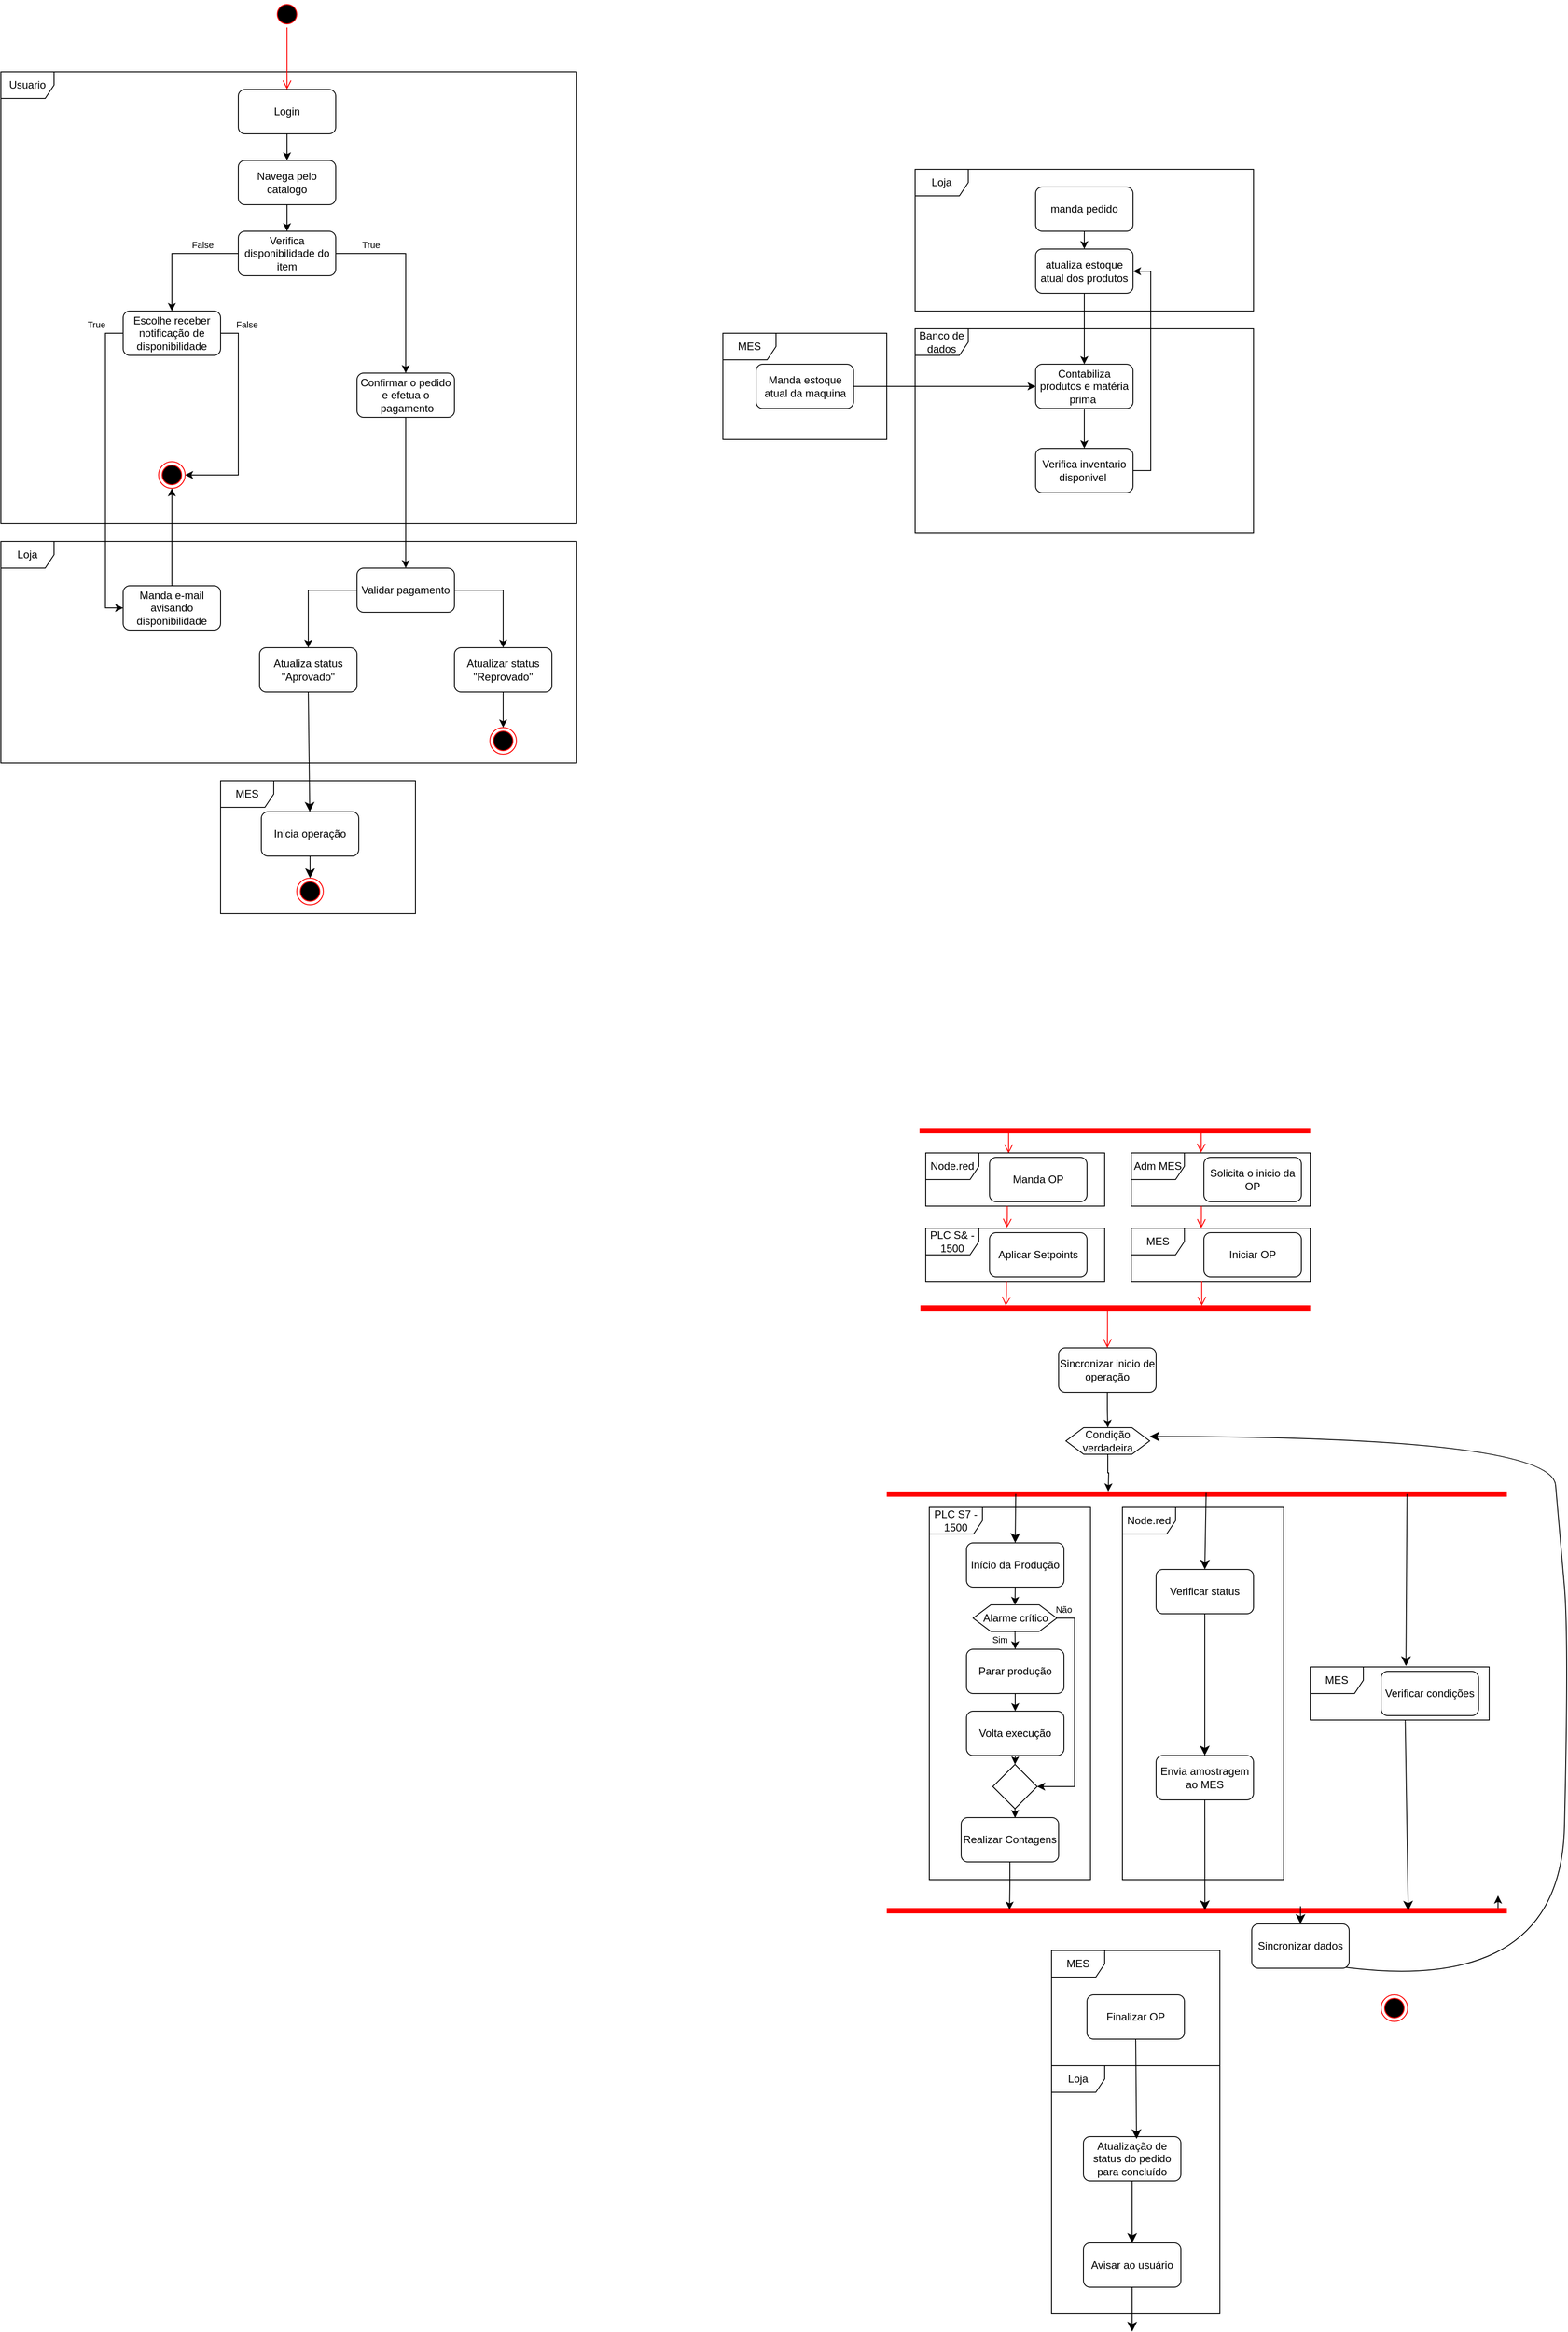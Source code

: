 <mxfile version="28.2.0">
  <diagram id="W6UL7syqf61I57blcPAL" name="Página-1">
    <mxGraphModel dx="2784" dy="1394" grid="1" gridSize="10" guides="1" tooltips="1" connect="1" arrows="1" fold="1" page="1" pageScale="1" pageWidth="827" pageHeight="1169" math="0" shadow="0">
      <root>
        <mxCell id="0" />
        <mxCell id="1" parent="0" />
        <mxCell id="WmCg8ebD5vWWNZr771tL-6" value="Usuario" style="shape=umlFrame;whiteSpace=wrap;html=1;pointerEvents=0;" parent="1" vertex="1">
          <mxGeometry x="10" y="90" width="650" height="510" as="geometry" />
        </mxCell>
        <mxCell id="WmCg8ebD5vWWNZr771tL-32" style="edgeStyle=orthogonalEdgeStyle;rounded=0;orthogonalLoop=1;jettySize=auto;html=1;exitX=0.5;exitY=1;exitDx=0;exitDy=0;entryX=0.5;entryY=0;entryDx=0;entryDy=0;" parent="1" source="WmCg8ebD5vWWNZr771tL-7" target="WmCg8ebD5vWWNZr771tL-8" edge="1">
          <mxGeometry relative="1" as="geometry" />
        </mxCell>
        <mxCell id="WmCg8ebD5vWWNZr771tL-7" value="Login" style="html=1;whiteSpace=wrap;rounded=1;" parent="1" vertex="1">
          <mxGeometry x="278" y="110" width="110" height="50" as="geometry" />
        </mxCell>
        <mxCell id="WmCg8ebD5vWWNZr771tL-33" style="edgeStyle=orthogonalEdgeStyle;rounded=0;orthogonalLoop=1;jettySize=auto;html=1;exitX=0.5;exitY=1;exitDx=0;exitDy=0;entryX=0.5;entryY=0;entryDx=0;entryDy=0;" parent="1" source="WmCg8ebD5vWWNZr771tL-8" target="WmCg8ebD5vWWNZr771tL-9" edge="1">
          <mxGeometry relative="1" as="geometry" />
        </mxCell>
        <mxCell id="WmCg8ebD5vWWNZr771tL-8" value="Navega pelo catalogo" style="html=1;whiteSpace=wrap;rounded=1;" parent="1" vertex="1">
          <mxGeometry x="278" y="190" width="110" height="50" as="geometry" />
        </mxCell>
        <mxCell id="WmCg8ebD5vWWNZr771tL-25" style="edgeStyle=orthogonalEdgeStyle;rounded=0;orthogonalLoop=1;jettySize=auto;html=1;exitX=0;exitY=0.5;exitDx=0;exitDy=0;entryX=0.5;entryY=0;entryDx=0;entryDy=0;" parent="1" source="WmCg8ebD5vWWNZr771tL-9" target="WmCg8ebD5vWWNZr771tL-19" edge="1">
          <mxGeometry relative="1" as="geometry" />
        </mxCell>
        <mxCell id="WmCg8ebD5vWWNZr771tL-27" style="edgeStyle=orthogonalEdgeStyle;rounded=0;orthogonalLoop=1;jettySize=auto;html=1;exitX=1;exitY=0.5;exitDx=0;exitDy=0;entryX=0.5;entryY=0;entryDx=0;entryDy=0;" parent="1" source="WmCg8ebD5vWWNZr771tL-9" target="WmCg8ebD5vWWNZr771tL-18" edge="1">
          <mxGeometry relative="1" as="geometry">
            <mxPoint x="467" y="490" as="targetPoint" />
          </mxGeometry>
        </mxCell>
        <mxCell id="WmCg8ebD5vWWNZr771tL-9" value="Verifica disponibilidade do item" style="html=1;whiteSpace=wrap;rounded=1;" parent="1" vertex="1">
          <mxGeometry x="278" y="270" width="110" height="50" as="geometry" />
        </mxCell>
        <mxCell id="WmCg8ebD5vWWNZr771tL-16" value="True" style="text;html=1;align=center;verticalAlign=middle;whiteSpace=wrap;rounded=0;imageWidth=24;fontSize=10;" parent="1" vertex="1">
          <mxGeometry x="398" y="270" width="60" height="30" as="geometry" />
        </mxCell>
        <mxCell id="WmCg8ebD5vWWNZr771tL-48" style="edgeStyle=orthogonalEdgeStyle;rounded=0;orthogonalLoop=1;jettySize=auto;html=1;exitX=0.5;exitY=1;exitDx=0;exitDy=0;entryX=0.5;entryY=0;entryDx=0;entryDy=0;" parent="1" source="WmCg8ebD5vWWNZr771tL-18" target="WmCg8ebD5vWWNZr771tL-47" edge="1">
          <mxGeometry relative="1" as="geometry" />
        </mxCell>
        <mxCell id="WmCg8ebD5vWWNZr771tL-18" value="&lt;font&gt;Confirmar o pedido e&amp;nbsp;&lt;/font&gt;efetua o&lt;div&gt;&lt;font&gt;&amp;nbsp;pagamento&lt;/font&gt;&lt;/div&gt;" style="html=1;whiteSpace=wrap;rounded=1;" parent="1" vertex="1">
          <mxGeometry x="412" y="430" width="110" height="50" as="geometry" />
        </mxCell>
        <mxCell id="WmCg8ebD5vWWNZr771tL-41" style="edgeStyle=orthogonalEdgeStyle;rounded=0;orthogonalLoop=1;jettySize=auto;html=1;exitX=0;exitY=0.5;exitDx=0;exitDy=0;entryX=0;entryY=0.5;entryDx=0;entryDy=0;" parent="1" source="WmCg8ebD5vWWNZr771tL-19" target="WmCg8ebD5vWWNZr771tL-38" edge="1">
          <mxGeometry relative="1" as="geometry" />
        </mxCell>
        <mxCell id="WmCg8ebD5vWWNZr771tL-46" style="edgeStyle=orthogonalEdgeStyle;rounded=0;orthogonalLoop=1;jettySize=auto;html=1;exitX=1;exitY=0.5;exitDx=0;exitDy=0;entryX=1;entryY=0.5;entryDx=0;entryDy=0;" parent="1" source="WmCg8ebD5vWWNZr771tL-19" target="WmCg8ebD5vWWNZr771tL-34" edge="1">
          <mxGeometry relative="1" as="geometry" />
        </mxCell>
        <mxCell id="WmCg8ebD5vWWNZr771tL-19" value="Escolhe receber notificação de disponibilidade" style="html=1;whiteSpace=wrap;rounded=1;" parent="1" vertex="1">
          <mxGeometry x="148" y="360" width="110" height="50" as="geometry" />
        </mxCell>
        <mxCell id="WmCg8ebD5vWWNZr771tL-21" value="False" style="text;html=1;align=center;verticalAlign=middle;whiteSpace=wrap;rounded=0;imageWidth=24;fontSize=10;" parent="1" vertex="1">
          <mxGeometry x="208" y="270" width="60" height="30" as="geometry" />
        </mxCell>
        <mxCell id="WmCg8ebD5vWWNZr771tL-30" value="Loja" style="shape=umlFrame;whiteSpace=wrap;html=1;pointerEvents=0;" parent="1" vertex="1">
          <mxGeometry x="10" y="620" width="650" height="250" as="geometry" />
        </mxCell>
        <mxCell id="WmCg8ebD5vWWNZr771tL-34" value="" style="ellipse;html=1;shape=endState;fillColor=#000000;strokeColor=#ff0000;" parent="1" vertex="1">
          <mxGeometry x="188" y="530" width="30" height="30" as="geometry" />
        </mxCell>
        <mxCell id="WmCg8ebD5vWWNZr771tL-35" value="&#39;" style="ellipse;html=1;shape=startState;fillColor=#000000;strokeColor=#ff0000;" parent="1" vertex="1">
          <mxGeometry x="318" y="10" width="30" height="30" as="geometry" />
        </mxCell>
        <mxCell id="WmCg8ebD5vWWNZr771tL-36" value="" style="edgeStyle=orthogonalEdgeStyle;html=1;verticalAlign=bottom;endArrow=open;endSize=8;strokeColor=#ff0000;rounded=0;entryX=0.5;entryY=0;entryDx=0;entryDy=0;" parent="1" source="WmCg8ebD5vWWNZr771tL-35" target="WmCg8ebD5vWWNZr771tL-7" edge="1">
          <mxGeometry relative="1" as="geometry">
            <mxPoint x="235" y="440" as="targetPoint" />
          </mxGeometry>
        </mxCell>
        <mxCell id="WmCg8ebD5vWWNZr771tL-42" style="edgeStyle=orthogonalEdgeStyle;rounded=0;orthogonalLoop=1;jettySize=auto;html=1;exitX=0;exitY=0.5;exitDx=0;exitDy=0;entryX=0.5;entryY=1;entryDx=0;entryDy=0;" parent="1" source="WmCg8ebD5vWWNZr771tL-38" target="WmCg8ebD5vWWNZr771tL-34" edge="1">
          <mxGeometry relative="1" as="geometry">
            <Array as="points">
              <mxPoint x="203" y="685" />
            </Array>
          </mxGeometry>
        </mxCell>
        <mxCell id="WmCg8ebD5vWWNZr771tL-38" value="Manda e-mail avisando disponibilidade" style="html=1;whiteSpace=wrap;rounded=1;" parent="1" vertex="1">
          <mxGeometry x="148" y="670" width="110" height="50" as="geometry" />
        </mxCell>
        <mxCell id="WmCg8ebD5vWWNZr771tL-43" value="True" style="text;html=1;align=center;verticalAlign=middle;whiteSpace=wrap;rounded=0;imageWidth=24;fontSize=10;" parent="1" vertex="1">
          <mxGeometry x="88" y="360" width="60" height="30" as="geometry" />
        </mxCell>
        <mxCell id="WmCg8ebD5vWWNZr771tL-44" value="False" style="text;html=1;align=center;verticalAlign=middle;whiteSpace=wrap;rounded=0;imageWidth=24;fontSize=10;" parent="1" vertex="1">
          <mxGeometry x="258" y="360" width="60" height="30" as="geometry" />
        </mxCell>
        <mxCell id="WmCg8ebD5vWWNZr771tL-53" style="edgeStyle=orthogonalEdgeStyle;rounded=0;orthogonalLoop=1;jettySize=auto;html=1;exitX=1;exitY=0.5;exitDx=0;exitDy=0;" parent="1" source="WmCg8ebD5vWWNZr771tL-47" target="WmCg8ebD5vWWNZr771tL-50" edge="1">
          <mxGeometry relative="1" as="geometry" />
        </mxCell>
        <mxCell id="WmCg8ebD5vWWNZr771tL-56" style="edgeStyle=orthogonalEdgeStyle;rounded=0;orthogonalLoop=1;jettySize=auto;html=1;exitX=0;exitY=0.5;exitDx=0;exitDy=0;entryX=0.5;entryY=0;entryDx=0;entryDy=0;" parent="1" source="WmCg8ebD5vWWNZr771tL-47" target="WmCg8ebD5vWWNZr771tL-49" edge="1">
          <mxGeometry relative="1" as="geometry" />
        </mxCell>
        <mxCell id="WmCg8ebD5vWWNZr771tL-47" value="&lt;font&gt;Validar pagamento&lt;/font&gt;" style="html=1;whiteSpace=wrap;rounded=1;" parent="1" vertex="1">
          <mxGeometry x="412" y="650" width="110" height="50" as="geometry" />
        </mxCell>
        <mxCell id="cFjj0RVv-Rp71u-UppBr-29" style="edgeStyle=none;curved=1;rounded=0;orthogonalLoop=1;jettySize=auto;html=1;exitX=0.5;exitY=1;exitDx=0;exitDy=0;fontSize=12;startSize=8;endSize=8;" parent="1" source="WmCg8ebD5vWWNZr771tL-49" target="cFjj0RVv-Rp71u-UppBr-28" edge="1">
          <mxGeometry relative="1" as="geometry" />
        </mxCell>
        <mxCell id="WmCg8ebD5vWWNZr771tL-49" value="&lt;font&gt;Atualiza status &quot;Aprovado&quot;&lt;/font&gt;" style="html=1;whiteSpace=wrap;rounded=1;" parent="1" vertex="1">
          <mxGeometry x="302" y="740" width="110" height="50" as="geometry" />
        </mxCell>
        <mxCell id="WmCg8ebD5vWWNZr771tL-54" style="edgeStyle=orthogonalEdgeStyle;rounded=0;orthogonalLoop=1;jettySize=auto;html=1;exitX=0.5;exitY=1;exitDx=0;exitDy=0;entryX=0.5;entryY=0;entryDx=0;entryDy=0;" parent="1" source="WmCg8ebD5vWWNZr771tL-50" target="WmCg8ebD5vWWNZr771tL-52" edge="1">
          <mxGeometry relative="1" as="geometry">
            <mxPoint x="577" y="830" as="targetPoint" />
          </mxGeometry>
        </mxCell>
        <mxCell id="WmCg8ebD5vWWNZr771tL-50" value="&lt;font&gt;Atualizar status &quot;Reprovado&quot;&lt;/font&gt;" style="html=1;whiteSpace=wrap;rounded=1;" parent="1" vertex="1">
          <mxGeometry x="522" y="740" width="110" height="50" as="geometry" />
        </mxCell>
        <mxCell id="WmCg8ebD5vWWNZr771tL-52" value="" style="ellipse;html=1;shape=endState;fillColor=#000000;strokeColor=#ff0000;" parent="1" vertex="1">
          <mxGeometry x="562" y="830" width="30" height="30" as="geometry" />
        </mxCell>
        <mxCell id="WmCg8ebD5vWWNZr771tL-64" style="edgeStyle=orthogonalEdgeStyle;rounded=0;orthogonalLoop=1;jettySize=auto;html=1;exitX=0.5;exitY=1;exitDx=0;exitDy=0;entryX=0.5;entryY=0;entryDx=0;entryDy=0;" parent="1" source="WmCg8ebD5vWWNZr771tL-57" target="WmCg8ebD5vWWNZr771tL-63" edge="1">
          <mxGeometry relative="1" as="geometry" />
        </mxCell>
        <mxCell id="WmCg8ebD5vWWNZr771tL-57" value="Contabiliza produtos e matéria prima&amp;nbsp;" style="html=1;whiteSpace=wrap;rounded=1;" parent="1" vertex="1">
          <mxGeometry x="1178" y="420" width="110" height="50" as="geometry" />
        </mxCell>
        <mxCell id="WmCg8ebD5vWWNZr771tL-59" value="MES" style="shape=umlFrame;whiteSpace=wrap;html=1;pointerEvents=0;" parent="1" vertex="1">
          <mxGeometry x="1196" y="2210" width="190" height="130" as="geometry" />
        </mxCell>
        <mxCell id="WmCg8ebD5vWWNZr771tL-62" value="Banco de dados" style="shape=umlFrame;whiteSpace=wrap;html=1;pointerEvents=0;" parent="1" vertex="1">
          <mxGeometry x="1042" y="380" width="382" height="230" as="geometry" />
        </mxCell>
        <mxCell id="WmCg8ebD5vWWNZr771tL-63" value="&lt;font&gt;Verifica inventario disponivel&amp;nbsp;&lt;/font&gt;" style="html=1;whiteSpace=wrap;rounded=1;" parent="1" vertex="1">
          <mxGeometry x="1178" y="515" width="110" height="50" as="geometry" />
        </mxCell>
        <mxCell id="WmCg8ebD5vWWNZr771tL-65" value="" style="shape=line;html=1;strokeWidth=6;strokeColor=#ff0000;" parent="1" vertex="1">
          <mxGeometry x="1047" y="1280" width="441" height="10" as="geometry" />
        </mxCell>
        <mxCell id="WmCg8ebD5vWWNZr771tL-66" value="" style="edgeStyle=orthogonalEdgeStyle;html=1;verticalAlign=bottom;endArrow=open;endSize=8;strokeColor=#ff0000;rounded=0;entryX=0.463;entryY=0.009;entryDx=0;entryDy=0;entryPerimeter=0;exitX=0.228;exitY=0.717;exitDx=0;exitDy=0;exitPerimeter=0;" parent="1" source="WmCg8ebD5vWWNZr771tL-65" target="WmCg8ebD5vWWNZr771tL-71" edge="1">
          <mxGeometry relative="1" as="geometry">
            <mxPoint x="1020" y="1360" as="targetPoint" />
          </mxGeometry>
        </mxCell>
        <mxCell id="WmCg8ebD5vWWNZr771tL-67" value="" style="shape=line;html=1;strokeWidth=6;strokeColor=#ff0000;" parent="1" vertex="1">
          <mxGeometry x="1048" y="1480" width="440" height="10" as="geometry" />
        </mxCell>
        <mxCell id="WmCg8ebD5vWWNZr771tL-71" value="Node.red" style="shape=umlFrame;whiteSpace=wrap;html=1;pointerEvents=0;" parent="1" vertex="1">
          <mxGeometry x="1054" y="1310" width="202" height="60" as="geometry" />
        </mxCell>
        <mxCell id="WmCg8ebD5vWWNZr771tL-72" value="&lt;font&gt;Manda OP&lt;/font&gt;" style="html=1;whiteSpace=wrap;rounded=1;" parent="1" vertex="1">
          <mxGeometry x="1126" y="1315" width="110" height="50" as="geometry" />
        </mxCell>
        <mxCell id="WmCg8ebD5vWWNZr771tL-74" value="Adm MES" style="shape=umlFrame;whiteSpace=wrap;html=1;pointerEvents=0;" parent="1" vertex="1">
          <mxGeometry x="1286" y="1310" width="202" height="60" as="geometry" />
        </mxCell>
        <mxCell id="WmCg8ebD5vWWNZr771tL-75" value="&lt;font&gt;Solicita o inicio da OP&lt;/font&gt;" style="html=1;whiteSpace=wrap;rounded=1;" parent="1" vertex="1">
          <mxGeometry x="1368" y="1315" width="110" height="50" as="geometry" />
        </mxCell>
        <mxCell id="WmCg8ebD5vWWNZr771tL-76" value="PLC S&amp;amp; - 1500" style="shape=umlFrame;whiteSpace=wrap;html=1;pointerEvents=0;" parent="1" vertex="1">
          <mxGeometry x="1054" y="1395" width="202" height="60" as="geometry" />
        </mxCell>
        <mxCell id="WmCg8ebD5vWWNZr771tL-77" value="&lt;font&gt;Aplicar Setpoints&lt;/font&gt;" style="html=1;whiteSpace=wrap;rounded=1;" parent="1" vertex="1">
          <mxGeometry x="1126" y="1400" width="110" height="50" as="geometry" />
        </mxCell>
        <mxCell id="WmCg8ebD5vWWNZr771tL-78" value="MES" style="shape=umlFrame;whiteSpace=wrap;html=1;pointerEvents=0;" parent="1" vertex="1">
          <mxGeometry x="1286" y="1395" width="202" height="60" as="geometry" />
        </mxCell>
        <mxCell id="WmCg8ebD5vWWNZr771tL-79" value="&lt;font&gt;Iniciar OP&lt;/font&gt;" style="html=1;whiteSpace=wrap;rounded=1;" parent="1" vertex="1">
          <mxGeometry x="1368" y="1400" width="110" height="50" as="geometry" />
        </mxCell>
        <mxCell id="WmCg8ebD5vWWNZr771tL-80" value="" style="edgeStyle=orthogonalEdgeStyle;html=1;verticalAlign=bottom;endArrow=open;endSize=8;strokeColor=#ff0000;rounded=0;exitX=0.721;exitY=0.547;exitDx=0;exitDy=0;exitPerimeter=0;entryX=0.39;entryY=-0.004;entryDx=0;entryDy=0;entryPerimeter=0;" parent="1" source="WmCg8ebD5vWWNZr771tL-65" target="WmCg8ebD5vWWNZr771tL-74" edge="1">
          <mxGeometry relative="1" as="geometry">
            <mxPoint x="1365" y="1310" as="targetPoint" />
            <mxPoint x="1330" y="1320" as="sourcePoint" />
          </mxGeometry>
        </mxCell>
        <mxCell id="WmCg8ebD5vWWNZr771tL-88" style="edgeStyle=orthogonalEdgeStyle;rounded=0;orthogonalLoop=1;jettySize=auto;html=1;exitX=0.5;exitY=1;exitDx=0;exitDy=0;" parent="1" source="WmCg8ebD5vWWNZr771tL-82" target="WmCg8ebD5vWWNZr771tL-85" edge="1">
          <mxGeometry relative="1" as="geometry" />
        </mxCell>
        <mxCell id="WmCg8ebD5vWWNZr771tL-82" value="Sincronizar inicio de operação" style="html=1;whiteSpace=wrap;rounded=1;" parent="1" vertex="1">
          <mxGeometry x="1204" y="1530" width="110" height="50" as="geometry" />
        </mxCell>
        <mxCell id="WmCg8ebD5vWWNZr771tL-85" value="Condição verdadeira" style="shape=hexagon;perimeter=hexagonPerimeter2;whiteSpace=wrap;html=1;fixedSize=1;rounded=0;" parent="1" vertex="1">
          <mxGeometry x="1212.25" y="1620" width="94.5" height="30" as="geometry" />
        </mxCell>
        <mxCell id="WmCg8ebD5vWWNZr771tL-87" value="" style="edgeStyle=orthogonalEdgeStyle;html=1;verticalAlign=bottom;endArrow=open;endSize=8;strokeColor=#ff0000;rounded=0;exitX=0.48;exitY=0.384;exitDx=0;exitDy=0;exitPerimeter=0;entryX=0.5;entryY=0;entryDx=0;entryDy=0;" parent="1" source="WmCg8ebD5vWWNZr771tL-67" target="WmCg8ebD5vWWNZr771tL-82" edge="1">
          <mxGeometry relative="1" as="geometry">
            <mxPoint x="1360" y="1476" as="targetPoint" />
            <mxPoint x="1360" y="1450" as="sourcePoint" />
          </mxGeometry>
        </mxCell>
        <mxCell id="WmCg8ebD5vWWNZr771tL-90" value="" style="shape=line;html=1;strokeWidth=6;strokeColor=#ff0000;" parent="1" vertex="1">
          <mxGeometry x="1010" y="1690" width="700" height="10" as="geometry" />
        </mxCell>
        <mxCell id="WmCg8ebD5vWWNZr771tL-121" style="edgeStyle=orthogonalEdgeStyle;rounded=0;orthogonalLoop=1;jettySize=auto;html=1;exitX=1;exitY=0.5;exitDx=0;exitDy=0;exitPerimeter=0;" parent="1" source="WmCg8ebD5vWWNZr771tL-91" edge="1">
          <mxGeometry relative="1" as="geometry">
            <mxPoint x="1700" y="2148" as="targetPoint" />
          </mxGeometry>
        </mxCell>
        <mxCell id="WmCg8ebD5vWWNZr771tL-91" value="" style="shape=line;html=1;strokeWidth=6;strokeColor=#ff0000;" parent="1" vertex="1">
          <mxGeometry x="1010" y="2160" width="700" height="10" as="geometry" />
        </mxCell>
        <mxCell id="WmCg8ebD5vWWNZr771tL-93" value="" style="edgeStyle=orthogonalEdgeStyle;html=1;verticalAlign=bottom;endArrow=open;endSize=8;strokeColor=#ff0000;rounded=0;exitX=0.456;exitY=0.999;exitDx=0;exitDy=0;exitPerimeter=0;entryX=0.454;entryY=-0.008;entryDx=0;entryDy=0;entryPerimeter=0;" parent="1" source="WmCg8ebD5vWWNZr771tL-71" target="WmCg8ebD5vWWNZr771tL-76" edge="1">
          <mxGeometry relative="1" as="geometry">
            <mxPoint x="1146" y="1390" as="targetPoint" />
            <mxPoint x="1140" y="1380" as="sourcePoint" />
          </mxGeometry>
        </mxCell>
        <mxCell id="WmCg8ebD5vWWNZr771tL-94" value="" style="edgeStyle=orthogonalEdgeStyle;html=1;verticalAlign=bottom;endArrow=open;endSize=8;strokeColor=#ff0000;rounded=0;entryX=0.219;entryY=0.256;entryDx=0;entryDy=0;entryPerimeter=0;exitX=0.451;exitY=0.997;exitDx=0;exitDy=0;exitPerimeter=0;" parent="1" source="WmCg8ebD5vWWNZr771tL-76" target="WmCg8ebD5vWWNZr771tL-67" edge="1">
          <mxGeometry relative="1" as="geometry">
            <mxPoint x="1130" y="1484" as="targetPoint" />
            <mxPoint x="1130" y="1460" as="sourcePoint" />
            <Array as="points">
              <mxPoint x="1145" y="1470" />
              <mxPoint x="1144" y="1470" />
            </Array>
          </mxGeometry>
        </mxCell>
        <mxCell id="WmCg8ebD5vWWNZr771tL-95" value="" style="edgeStyle=orthogonalEdgeStyle;html=1;verticalAlign=bottom;endArrow=open;endSize=8;strokeColor=#ff0000;rounded=0;exitX=0.392;exitY=1.001;exitDx=0;exitDy=0;exitPerimeter=0;entryX=0.391;entryY=-0.001;entryDx=0;entryDy=0;entryPerimeter=0;" parent="1" source="WmCg8ebD5vWWNZr771tL-74" target="WmCg8ebD5vWWNZr771tL-78" edge="1">
          <mxGeometry relative="1" as="geometry">
            <mxPoint x="1365" y="1390" as="targetPoint" />
            <mxPoint x="1360" y="1380" as="sourcePoint" />
          </mxGeometry>
        </mxCell>
        <mxCell id="WmCg8ebD5vWWNZr771tL-97" value="" style="edgeStyle=orthogonalEdgeStyle;html=1;verticalAlign=bottom;endArrow=open;endSize=8;strokeColor=#ff0000;rounded=0;exitX=0.394;exitY=0.989;exitDx=0;exitDy=0;exitPerimeter=0;entryX=0.722;entryY=0.245;entryDx=0;entryDy=0;entryPerimeter=0;" parent="1" source="WmCg8ebD5vWWNZr771tL-78" target="WmCg8ebD5vWWNZr771tL-67" edge="1">
          <mxGeometry relative="1" as="geometry">
            <mxPoint x="1360" y="1484" as="targetPoint" />
            <mxPoint x="1360" y="1460" as="sourcePoint" />
          </mxGeometry>
        </mxCell>
        <mxCell id="WmCg8ebD5vWWNZr771tL-98" style="edgeStyle=orthogonalEdgeStyle;rounded=0;orthogonalLoop=1;jettySize=auto;html=1;exitX=0.5;exitY=1;exitDx=0;exitDy=0;" parent="1" source="WmCg8ebD5vWWNZr771tL-85" edge="1">
          <mxGeometry relative="1" as="geometry">
            <mxPoint x="1260" y="1692" as="targetPoint" />
          </mxGeometry>
        </mxCell>
        <mxCell id="WmCg8ebD5vWWNZr771tL-100" value="PLC S7 - 1500" style="shape=umlFrame;whiteSpace=wrap;html=1;pointerEvents=0;" parent="1" vertex="1">
          <mxGeometry x="1058" y="1710" width="182" height="420" as="geometry" />
        </mxCell>
        <mxCell id="WmCg8ebD5vWWNZr771tL-113" style="edgeStyle=orthogonalEdgeStyle;rounded=0;orthogonalLoop=1;jettySize=auto;html=1;exitX=0.5;exitY=1;exitDx=0;exitDy=0;entryX=0.5;entryY=0;entryDx=0;entryDy=0;" parent="1" source="WmCg8ebD5vWWNZr771tL-101" target="WmCg8ebD5vWWNZr771tL-102" edge="1">
          <mxGeometry relative="1" as="geometry" />
        </mxCell>
        <mxCell id="WmCg8ebD5vWWNZr771tL-101" value="Início da Produção" style="html=1;whiteSpace=wrap;rounded=1;" parent="1" vertex="1">
          <mxGeometry x="1100" y="1750" width="110" height="50" as="geometry" />
        </mxCell>
        <mxCell id="WmCg8ebD5vWWNZr771tL-108" style="edgeStyle=orthogonalEdgeStyle;rounded=0;orthogonalLoop=1;jettySize=auto;html=1;exitX=1;exitY=0.5;exitDx=0;exitDy=0;entryX=1;entryY=0.5;entryDx=0;entryDy=0;" parent="1" source="WmCg8ebD5vWWNZr771tL-102" target="WmCg8ebD5vWWNZr771tL-106" edge="1">
          <mxGeometry relative="1" as="geometry" />
        </mxCell>
        <mxCell id="WmCg8ebD5vWWNZr771tL-112" style="edgeStyle=orthogonalEdgeStyle;rounded=0;orthogonalLoop=1;jettySize=auto;html=1;exitX=0.5;exitY=1;exitDx=0;exitDy=0;entryX=0.5;entryY=0;entryDx=0;entryDy=0;" parent="1" source="WmCg8ebD5vWWNZr771tL-102" target="WmCg8ebD5vWWNZr771tL-103" edge="1">
          <mxGeometry relative="1" as="geometry" />
        </mxCell>
        <mxCell id="WmCg8ebD5vWWNZr771tL-102" value="Alarme crítico" style="shape=hexagon;perimeter=hexagonPerimeter2;whiteSpace=wrap;html=1;fixedSize=1;rounded=0;" parent="1" vertex="1">
          <mxGeometry x="1107.5" y="1820" width="94.5" height="30" as="geometry" />
        </mxCell>
        <mxCell id="WmCg8ebD5vWWNZr771tL-111" style="edgeStyle=orthogonalEdgeStyle;rounded=0;orthogonalLoop=1;jettySize=auto;html=1;exitX=0.5;exitY=1;exitDx=0;exitDy=0;entryX=0.5;entryY=0;entryDx=0;entryDy=0;" parent="1" source="WmCg8ebD5vWWNZr771tL-103" target="WmCg8ebD5vWWNZr771tL-104" edge="1">
          <mxGeometry relative="1" as="geometry" />
        </mxCell>
        <mxCell id="WmCg8ebD5vWWNZr771tL-103" value="Parar produção" style="html=1;whiteSpace=wrap;rounded=1;" parent="1" vertex="1">
          <mxGeometry x="1100" y="1870" width="110" height="50" as="geometry" />
        </mxCell>
        <mxCell id="WmCg8ebD5vWWNZr771tL-109" style="edgeStyle=orthogonalEdgeStyle;rounded=0;orthogonalLoop=1;jettySize=auto;html=1;exitX=0.5;exitY=1;exitDx=0;exitDy=0;entryX=0.5;entryY=0;entryDx=0;entryDy=0;" parent="1" source="WmCg8ebD5vWWNZr771tL-104" target="WmCg8ebD5vWWNZr771tL-106" edge="1">
          <mxGeometry relative="1" as="geometry" />
        </mxCell>
        <mxCell id="WmCg8ebD5vWWNZr771tL-104" value="&lt;font&gt;Volta execução&lt;/font&gt;" style="html=1;whiteSpace=wrap;rounded=1;" parent="1" vertex="1">
          <mxGeometry x="1100" y="1940" width="110" height="50" as="geometry" />
        </mxCell>
        <mxCell id="WmCg8ebD5vWWNZr771tL-106" value="" style="rhombus;whiteSpace=wrap;html=1;" parent="1" vertex="1">
          <mxGeometry x="1129.75" y="2000" width="50" height="50" as="geometry" />
        </mxCell>
        <mxCell id="WmCg8ebD5vWWNZr771tL-107" value="&lt;font&gt;Realizar Contagens&lt;/font&gt;" style="html=1;whiteSpace=wrap;rounded=1;" parent="1" vertex="1">
          <mxGeometry x="1094" y="2060" width="110" height="50" as="geometry" />
        </mxCell>
        <mxCell id="WmCg8ebD5vWWNZr771tL-110" style="edgeStyle=orthogonalEdgeStyle;rounded=0;orthogonalLoop=1;jettySize=auto;html=1;exitX=0.5;exitY=1;exitDx=0;exitDy=0;entryX=0.553;entryY=0.007;entryDx=0;entryDy=0;entryPerimeter=0;" parent="1" source="WmCg8ebD5vWWNZr771tL-106" target="WmCg8ebD5vWWNZr771tL-107" edge="1">
          <mxGeometry relative="1" as="geometry" />
        </mxCell>
        <mxCell id="WmCg8ebD5vWWNZr771tL-114" value="Não" style="text;html=1;align=center;verticalAlign=middle;whiteSpace=wrap;rounded=0;imageWidth=24;fontSize=10;" parent="1" vertex="1">
          <mxGeometry x="1179.75" y="1810" width="60" height="30" as="geometry" />
        </mxCell>
        <mxCell id="WmCg8ebD5vWWNZr771tL-115" value="Sim" style="text;html=1;align=center;verticalAlign=middle;whiteSpace=wrap;rounded=0;imageWidth=24;fontSize=10;" parent="1" vertex="1">
          <mxGeometry x="1107.5" y="1844" width="60" height="30" as="geometry" />
        </mxCell>
        <mxCell id="WmCg8ebD5vWWNZr771tL-116" style="edgeStyle=orthogonalEdgeStyle;rounded=0;orthogonalLoop=1;jettySize=auto;html=1;exitX=0.5;exitY=1;exitDx=0;exitDy=0;entryX=0.198;entryY=0.386;entryDx=0;entryDy=0;entryPerimeter=0;" parent="1" source="WmCg8ebD5vWWNZr771tL-107" target="WmCg8ebD5vWWNZr771tL-91" edge="1">
          <mxGeometry relative="1" as="geometry" />
        </mxCell>
        <mxCell id="WmCg8ebD5vWWNZr771tL-118" value="MES" style="shape=umlFrame;whiteSpace=wrap;html=1;pointerEvents=0;" parent="1" vertex="1">
          <mxGeometry x="1488" y="1890" width="202" height="60" as="geometry" />
        </mxCell>
        <mxCell id="WmCg8ebD5vWWNZr771tL-119" value="Verificar condições" style="html=1;whiteSpace=wrap;rounded=1;" parent="1" vertex="1">
          <mxGeometry x="1568" y="1895" width="110" height="50" as="geometry" />
        </mxCell>
        <mxCell id="WmCg8ebD5vWWNZr771tL-120" value="Node.red" style="shape=umlFrame;whiteSpace=wrap;html=1;pointerEvents=0;" parent="1" vertex="1">
          <mxGeometry x="1276" y="1710" width="182" height="420" as="geometry" />
        </mxCell>
        <mxCell id="cFjj0RVv-Rp71u-UppBr-7" style="edgeStyle=none;curved=1;rounded=0;orthogonalLoop=1;jettySize=auto;html=1;exitX=0.5;exitY=1;exitDx=0;exitDy=0;fontSize=12;startSize=8;endSize=8;" parent="1" source="WmCg8ebD5vWWNZr771tL-122" target="WmCg8ebD5vWWNZr771tL-123" edge="1">
          <mxGeometry relative="1" as="geometry" />
        </mxCell>
        <mxCell id="WmCg8ebD5vWWNZr771tL-122" value="Verificar status" style="html=1;whiteSpace=wrap;rounded=1;" parent="1" vertex="1">
          <mxGeometry x="1314" y="1780" width="110" height="50" as="geometry" />
        </mxCell>
        <mxCell id="WmCg8ebD5vWWNZr771tL-123" value="Envia amostragem ao MES" style="html=1;whiteSpace=wrap;rounded=1;" parent="1" vertex="1">
          <mxGeometry x="1314" y="1990" width="110" height="50" as="geometry" />
        </mxCell>
        <mxCell id="cFjj0RVv-Rp71u-UppBr-4" style="edgeStyle=none;curved=1;rounded=0;orthogonalLoop=1;jettySize=auto;html=1;entryX=0.535;entryY=-0.017;entryDx=0;entryDy=0;entryPerimeter=0;fontSize=12;startSize=8;endSize=8;exitX=0.839;exitY=0.5;exitDx=0;exitDy=0;exitPerimeter=0;" parent="1" source="WmCg8ebD5vWWNZr771tL-90" target="WmCg8ebD5vWWNZr771tL-118" edge="1">
          <mxGeometry relative="1" as="geometry">
            <mxPoint x="1592" y="1696" as="sourcePoint" />
          </mxGeometry>
        </mxCell>
        <mxCell id="cFjj0RVv-Rp71u-UppBr-5" style="edgeStyle=none;curved=1;rounded=0;orthogonalLoop=1;jettySize=auto;html=1;entryX=0.5;entryY=0;entryDx=0;entryDy=0;fontSize=12;startSize=8;endSize=8;exitX=0.208;exitY=0.486;exitDx=0;exitDy=0;exitPerimeter=0;" parent="1" source="WmCg8ebD5vWWNZr771tL-90" target="WmCg8ebD5vWWNZr771tL-101" edge="1">
          <mxGeometry relative="1" as="geometry">
            <mxPoint x="1151" y="1695" as="sourcePoint" />
          </mxGeometry>
        </mxCell>
        <mxCell id="cFjj0RVv-Rp71u-UppBr-6" style="edgeStyle=none;curved=1;rounded=0;orthogonalLoop=1;jettySize=auto;html=1;exitX=0.515;exitY=0.38;exitDx=0;exitDy=0;exitPerimeter=0;fontSize=12;startSize=8;endSize=8;entryX=0.5;entryY=0;entryDx=0;entryDy=0;" parent="1" source="WmCg8ebD5vWWNZr771tL-90" target="WmCg8ebD5vWWNZr771tL-122" edge="1">
          <mxGeometry relative="1" as="geometry" />
        </mxCell>
        <mxCell id="cFjj0RVv-Rp71u-UppBr-8" style="edgeStyle=none;curved=1;rounded=0;orthogonalLoop=1;jettySize=auto;html=1;exitX=0.5;exitY=1;exitDx=0;exitDy=0;entryX=0.513;entryY=0.443;entryDx=0;entryDy=0;entryPerimeter=0;fontSize=12;startSize=8;endSize=8;" parent="1" source="WmCg8ebD5vWWNZr771tL-123" target="WmCg8ebD5vWWNZr771tL-91" edge="1">
          <mxGeometry relative="1" as="geometry" />
        </mxCell>
        <mxCell id="cFjj0RVv-Rp71u-UppBr-9" style="edgeStyle=none;curved=1;rounded=0;orthogonalLoop=1;jettySize=auto;html=1;exitX=0.531;exitY=0.995;exitDx=0;exitDy=0;exitPerimeter=0;entryX=0.841;entryY=0.5;entryDx=0;entryDy=0;entryPerimeter=0;fontSize=12;startSize=8;endSize=8;" parent="1" source="WmCg8ebD5vWWNZr771tL-118" target="WmCg8ebD5vWWNZr771tL-91" edge="1">
          <mxGeometry relative="1" as="geometry" />
        </mxCell>
        <mxCell id="cFjj0RVv-Rp71u-UppBr-11" style="edgeStyle=none;curved=1;rounded=0;orthogonalLoop=1;jettySize=auto;html=1;fontSize=12;startSize=8;endSize=8;" parent="1" target="cFjj0RVv-Rp71u-UppBr-10" edge="1">
          <mxGeometry relative="1" as="geometry">
            <mxPoint x="1477" y="2130" as="targetPoint" />
            <mxPoint x="1477" y="2160" as="sourcePoint" />
          </mxGeometry>
        </mxCell>
        <mxCell id="cFjj0RVv-Rp71u-UppBr-13" style="edgeStyle=none;curved=1;rounded=0;orthogonalLoop=1;jettySize=auto;html=1;exitX=0.5;exitY=1;exitDx=0;exitDy=0;fontSize=12;startSize=8;endSize=8;" parent="1" edge="1">
          <mxGeometry relative="1" as="geometry">
            <mxPoint x="1306.75" y="1630" as="targetPoint" />
            <mxPoint x="1473.75" y="2220" as="sourcePoint" />
            <Array as="points">
              <mxPoint x="1770" y="2280" />
              <mxPoint x="1780" y="1860" />
              <mxPoint x="1770" y="1740" />
              <mxPoint x="1760" y="1630" />
            </Array>
          </mxGeometry>
        </mxCell>
        <mxCell id="cFjj0RVv-Rp71u-UppBr-10" value="Sincronizar dados" style="html=1;whiteSpace=wrap;rounded=1;" parent="1" vertex="1">
          <mxGeometry x="1422" y="2180" width="110" height="50" as="geometry" />
        </mxCell>
        <mxCell id="cFjj0RVv-Rp71u-UppBr-14" value="Finalizar OP" style="html=1;whiteSpace=wrap;rounded=1;" parent="1" vertex="1">
          <mxGeometry x="1236" y="2260" width="110" height="50" as="geometry" />
        </mxCell>
        <mxCell id="cFjj0RVv-Rp71u-UppBr-16" value="Loja" style="shape=umlFrame;whiteSpace=wrap;html=1;pointerEvents=0;" parent="1" vertex="1">
          <mxGeometry x="1196" y="2340" width="190" height="280" as="geometry" />
        </mxCell>
        <mxCell id="cFjj0RVv-Rp71u-UppBr-20" style="edgeStyle=none;curved=1;rounded=0;orthogonalLoop=1;jettySize=auto;html=1;exitX=0.5;exitY=1;exitDx=0;exitDy=0;entryX=0.5;entryY=0;entryDx=0;entryDy=0;fontSize=12;startSize=8;endSize=8;" parent="1" source="cFjj0RVv-Rp71u-UppBr-17" target="cFjj0RVv-Rp71u-UppBr-18" edge="1">
          <mxGeometry relative="1" as="geometry" />
        </mxCell>
        <mxCell id="cFjj0RVv-Rp71u-UppBr-17" value="Atualização de status do pedido para concluído" style="html=1;whiteSpace=wrap;rounded=1;" parent="1" vertex="1">
          <mxGeometry x="1232" y="2420" width="110" height="50" as="geometry" />
        </mxCell>
        <mxCell id="cFjj0RVv-Rp71u-UppBr-24" style="edgeStyle=none;curved=1;rounded=0;orthogonalLoop=1;jettySize=auto;html=1;exitX=0.5;exitY=1;exitDx=0;exitDy=0;entryX=0;entryY=0.5;entryDx=0;entryDy=0;fontSize=12;startSize=8;endSize=8;" parent="1" source="cFjj0RVv-Rp71u-UppBr-18" edge="1">
          <mxGeometry relative="1" as="geometry">
            <mxPoint x="1287" y="2640" as="targetPoint" />
          </mxGeometry>
        </mxCell>
        <mxCell id="cFjj0RVv-Rp71u-UppBr-18" value="Avisar ao usuário" style="html=1;whiteSpace=wrap;rounded=1;" parent="1" vertex="1">
          <mxGeometry x="1232" y="2540" width="110" height="50" as="geometry" />
        </mxCell>
        <mxCell id="cFjj0RVv-Rp71u-UppBr-21" value="" style="ellipse;html=1;shape=endState;fillColor=#000000;strokeColor=#ff0000;direction=south;" parent="1" vertex="1">
          <mxGeometry x="1568" y="2260" width="30" height="30" as="geometry" />
        </mxCell>
        <mxCell id="cFjj0RVv-Rp71u-UppBr-25" style="edgeStyle=none;curved=1;rounded=0;orthogonalLoop=1;jettySize=auto;html=1;exitX=0.5;exitY=1;exitDx=0;exitDy=0;fontSize=12;startSize=8;endSize=8;entryX=0.545;entryY=0.053;entryDx=0;entryDy=0;entryPerimeter=0;" parent="1" source="cFjj0RVv-Rp71u-UppBr-14" target="cFjj0RVv-Rp71u-UppBr-17" edge="1">
          <mxGeometry relative="1" as="geometry">
            <mxPoint x="1287" y="2420" as="targetPoint" />
          </mxGeometry>
        </mxCell>
        <mxCell id="cFjj0RVv-Rp71u-UppBr-27" value="MES" style="shape=umlFrame;whiteSpace=wrap;html=1;pointerEvents=0;" parent="1" vertex="1">
          <mxGeometry x="258" y="890" width="220" height="150" as="geometry" />
        </mxCell>
        <mxCell id="cFjj0RVv-Rp71u-UppBr-31" style="edgeStyle=none;curved=1;rounded=0;orthogonalLoop=1;jettySize=auto;html=1;exitX=0.5;exitY=1;exitDx=0;exitDy=0;entryX=0.5;entryY=0;entryDx=0;entryDy=0;fontSize=12;startSize=8;endSize=8;" parent="1" source="cFjj0RVv-Rp71u-UppBr-28" target="cFjj0RVv-Rp71u-UppBr-30" edge="1">
          <mxGeometry relative="1" as="geometry" />
        </mxCell>
        <mxCell id="cFjj0RVv-Rp71u-UppBr-28" value="&lt;font&gt;Inicia operação&lt;/font&gt;" style="html=1;whiteSpace=wrap;rounded=1;" parent="1" vertex="1">
          <mxGeometry x="304" y="925" width="110" height="50" as="geometry" />
        </mxCell>
        <mxCell id="cFjj0RVv-Rp71u-UppBr-30" value="" style="ellipse;html=1;shape=endState;fillColor=#000000;strokeColor=#ff0000;" parent="1" vertex="1">
          <mxGeometry x="344" y="1000" width="30" height="30" as="geometry" />
        </mxCell>
        <mxCell id="ZV5lMgY7LdCOYmzqV7-g-1" value="Loja" style="shape=umlFrame;whiteSpace=wrap;html=1;pointerEvents=0;" vertex="1" parent="1">
          <mxGeometry x="1042" y="200" width="382" height="160" as="geometry" />
        </mxCell>
        <mxCell id="ZV5lMgY7LdCOYmzqV7-g-2" value="&lt;font&gt;atualiza estoque atual dos produtos&lt;/font&gt;" style="html=1;whiteSpace=wrap;rounded=1;" vertex="1" parent="1">
          <mxGeometry x="1178" y="290" width="110" height="50" as="geometry" />
        </mxCell>
        <mxCell id="ZV5lMgY7LdCOYmzqV7-g-4" style="edgeStyle=orthogonalEdgeStyle;rounded=0;orthogonalLoop=1;jettySize=auto;html=1;exitX=0.5;exitY=1;exitDx=0;exitDy=0;entryX=0.5;entryY=0;entryDx=0;entryDy=0;" edge="1" parent="1" source="ZV5lMgY7LdCOYmzqV7-g-2" target="WmCg8ebD5vWWNZr771tL-57">
          <mxGeometry relative="1" as="geometry">
            <mxPoint x="1239" y="565" as="targetPoint" />
            <mxPoint x="1160" y="430" as="sourcePoint" />
          </mxGeometry>
        </mxCell>
        <mxCell id="ZV5lMgY7LdCOYmzqV7-g-5" value="&lt;font&gt;manda pedido&lt;/font&gt;" style="html=1;whiteSpace=wrap;rounded=1;" vertex="1" parent="1">
          <mxGeometry x="1178" y="220" width="110" height="50" as="geometry" />
        </mxCell>
        <mxCell id="ZV5lMgY7LdCOYmzqV7-g-6" style="edgeStyle=orthogonalEdgeStyle;rounded=0;orthogonalLoop=1;jettySize=auto;html=1;exitX=0.5;exitY=1;exitDx=0;exitDy=0;entryX=0.5;entryY=0;entryDx=0;entryDy=0;" edge="1" parent="1" source="ZV5lMgY7LdCOYmzqV7-g-5" target="ZV5lMgY7LdCOYmzqV7-g-2">
          <mxGeometry relative="1" as="geometry">
            <mxPoint x="1080" y="440" as="targetPoint" />
            <mxPoint x="1080" y="360" as="sourcePoint" />
          </mxGeometry>
        </mxCell>
        <mxCell id="ZV5lMgY7LdCOYmzqV7-g-7" style="edgeStyle=orthogonalEdgeStyle;rounded=0;orthogonalLoop=1;jettySize=auto;html=1;entryX=1;entryY=0.5;entryDx=0;entryDy=0;exitX=1;exitY=0.5;exitDx=0;exitDy=0;" edge="1" parent="1" source="WmCg8ebD5vWWNZr771tL-63" target="ZV5lMgY7LdCOYmzqV7-g-2">
          <mxGeometry relative="1" as="geometry">
            <mxPoint x="1436.5" y="520" as="sourcePoint" />
            <mxPoint x="1436.5" y="565" as="targetPoint" />
          </mxGeometry>
        </mxCell>
        <mxCell id="ZV5lMgY7LdCOYmzqV7-g-9" value="MES" style="shape=umlFrame;whiteSpace=wrap;html=1;pointerEvents=0;" vertex="1" parent="1">
          <mxGeometry x="825" y="385" width="185" height="120" as="geometry" />
        </mxCell>
        <mxCell id="ZV5lMgY7LdCOYmzqV7-g-10" value="Manda estoque atual da maquina" style="html=1;whiteSpace=wrap;rounded=1;" vertex="1" parent="1">
          <mxGeometry x="862.5" y="420" width="110" height="50" as="geometry" />
        </mxCell>
        <mxCell id="ZV5lMgY7LdCOYmzqV7-g-11" style="edgeStyle=orthogonalEdgeStyle;rounded=0;orthogonalLoop=1;jettySize=auto;html=1;entryX=0;entryY=0.5;entryDx=0;entryDy=0;exitX=1;exitY=0.5;exitDx=0;exitDy=0;" edge="1" parent="1" source="ZV5lMgY7LdCOYmzqV7-g-10" target="WmCg8ebD5vWWNZr771tL-57">
          <mxGeometry relative="1" as="geometry">
            <mxPoint x="1250" y="805" as="sourcePoint" />
            <mxPoint x="1250" y="580" as="targetPoint" />
          </mxGeometry>
        </mxCell>
      </root>
    </mxGraphModel>
  </diagram>
</mxfile>
